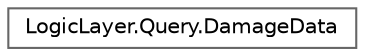 digraph "Graphical Class Hierarchy"
{
 // LATEX_PDF_SIZE
  bgcolor="transparent";
  edge [fontname=Helvetica,fontsize=10,labelfontname=Helvetica,labelfontsize=10];
  node [fontname=Helvetica,fontsize=10,shape=box,height=0.2,width=0.4];
  rankdir="LR";
  Node0 [id="Node000000",label="LogicLayer.Query.DamageData",height=0.2,width=0.4,color="grey40", fillcolor="white", style="filled",URL="$class_logic_layer_1_1_query_1_1_damage_data.html",tooltip=" "];
}

